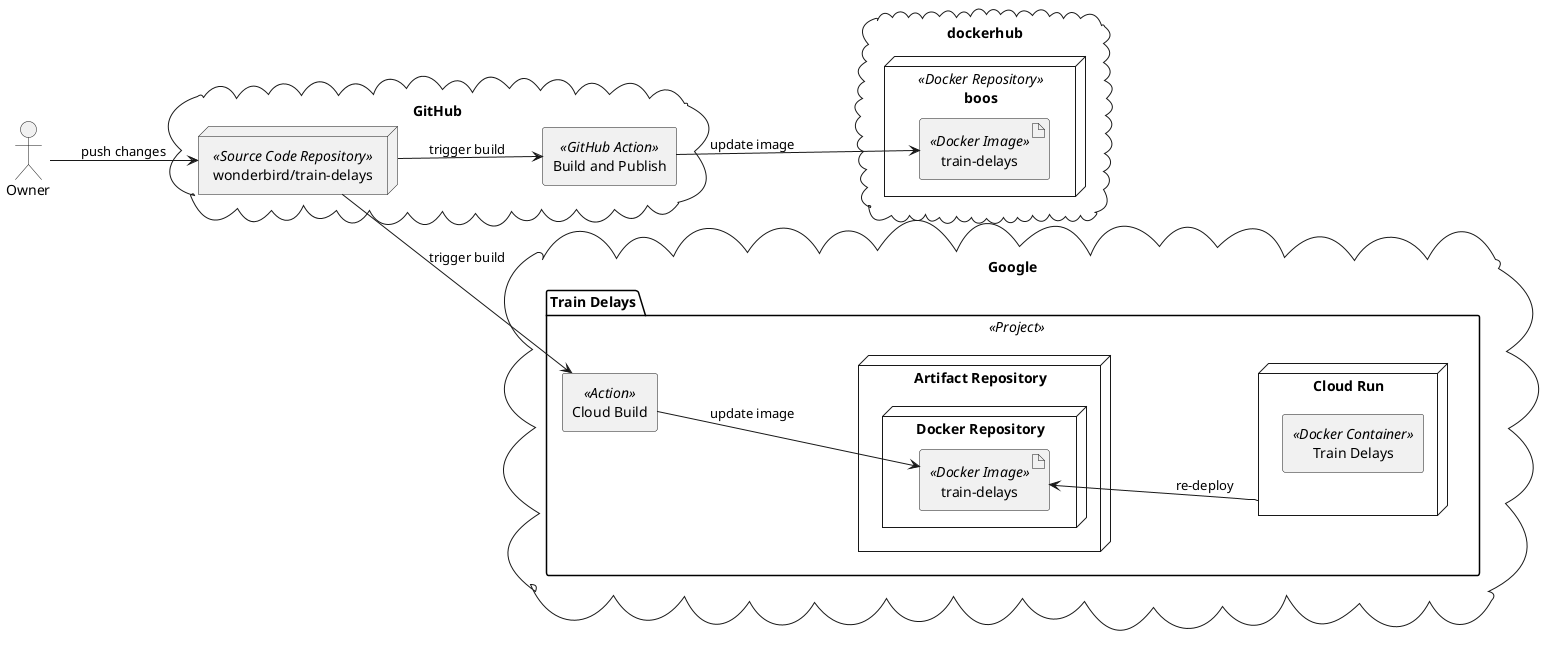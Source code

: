 @startuml
left to right direction

actor Owner as owner

cloud GitHub {
    node "wonderbird/train-delays" <<Source Code Repository>> as gh_repo
    agent "Build and Publish" <<GitHub Action>> as gh_build
}

cloud dockerhub {
    node "boos" <<Docker Repository>> {
        artifact "train-delays" <<Docker Image>> as docker_image
    }
}

cloud "Google" {
    package "Train Delays" <<Project>> {
        agent "Cloud Build" <<Action>> as google_build

        node "Artifact Repository" {
            node "Docker Repository" {
                artifact "train-delays" <<Docker Image>> as google_image
            }
        }

        node "Cloud Run" as google_cloud_run {
            agent "Train Delays" <<Docker Container>> as google_container
        }
    }
}

owner --> gh_repo: push changes
gh_repo --> gh_build: trigger build
gh_repo --> google_build: trigger build

gh_build --> docker_image: update image

google_build --> google_image: update image
google_image <-- google_cloud_run: re-deploy
@enduml
